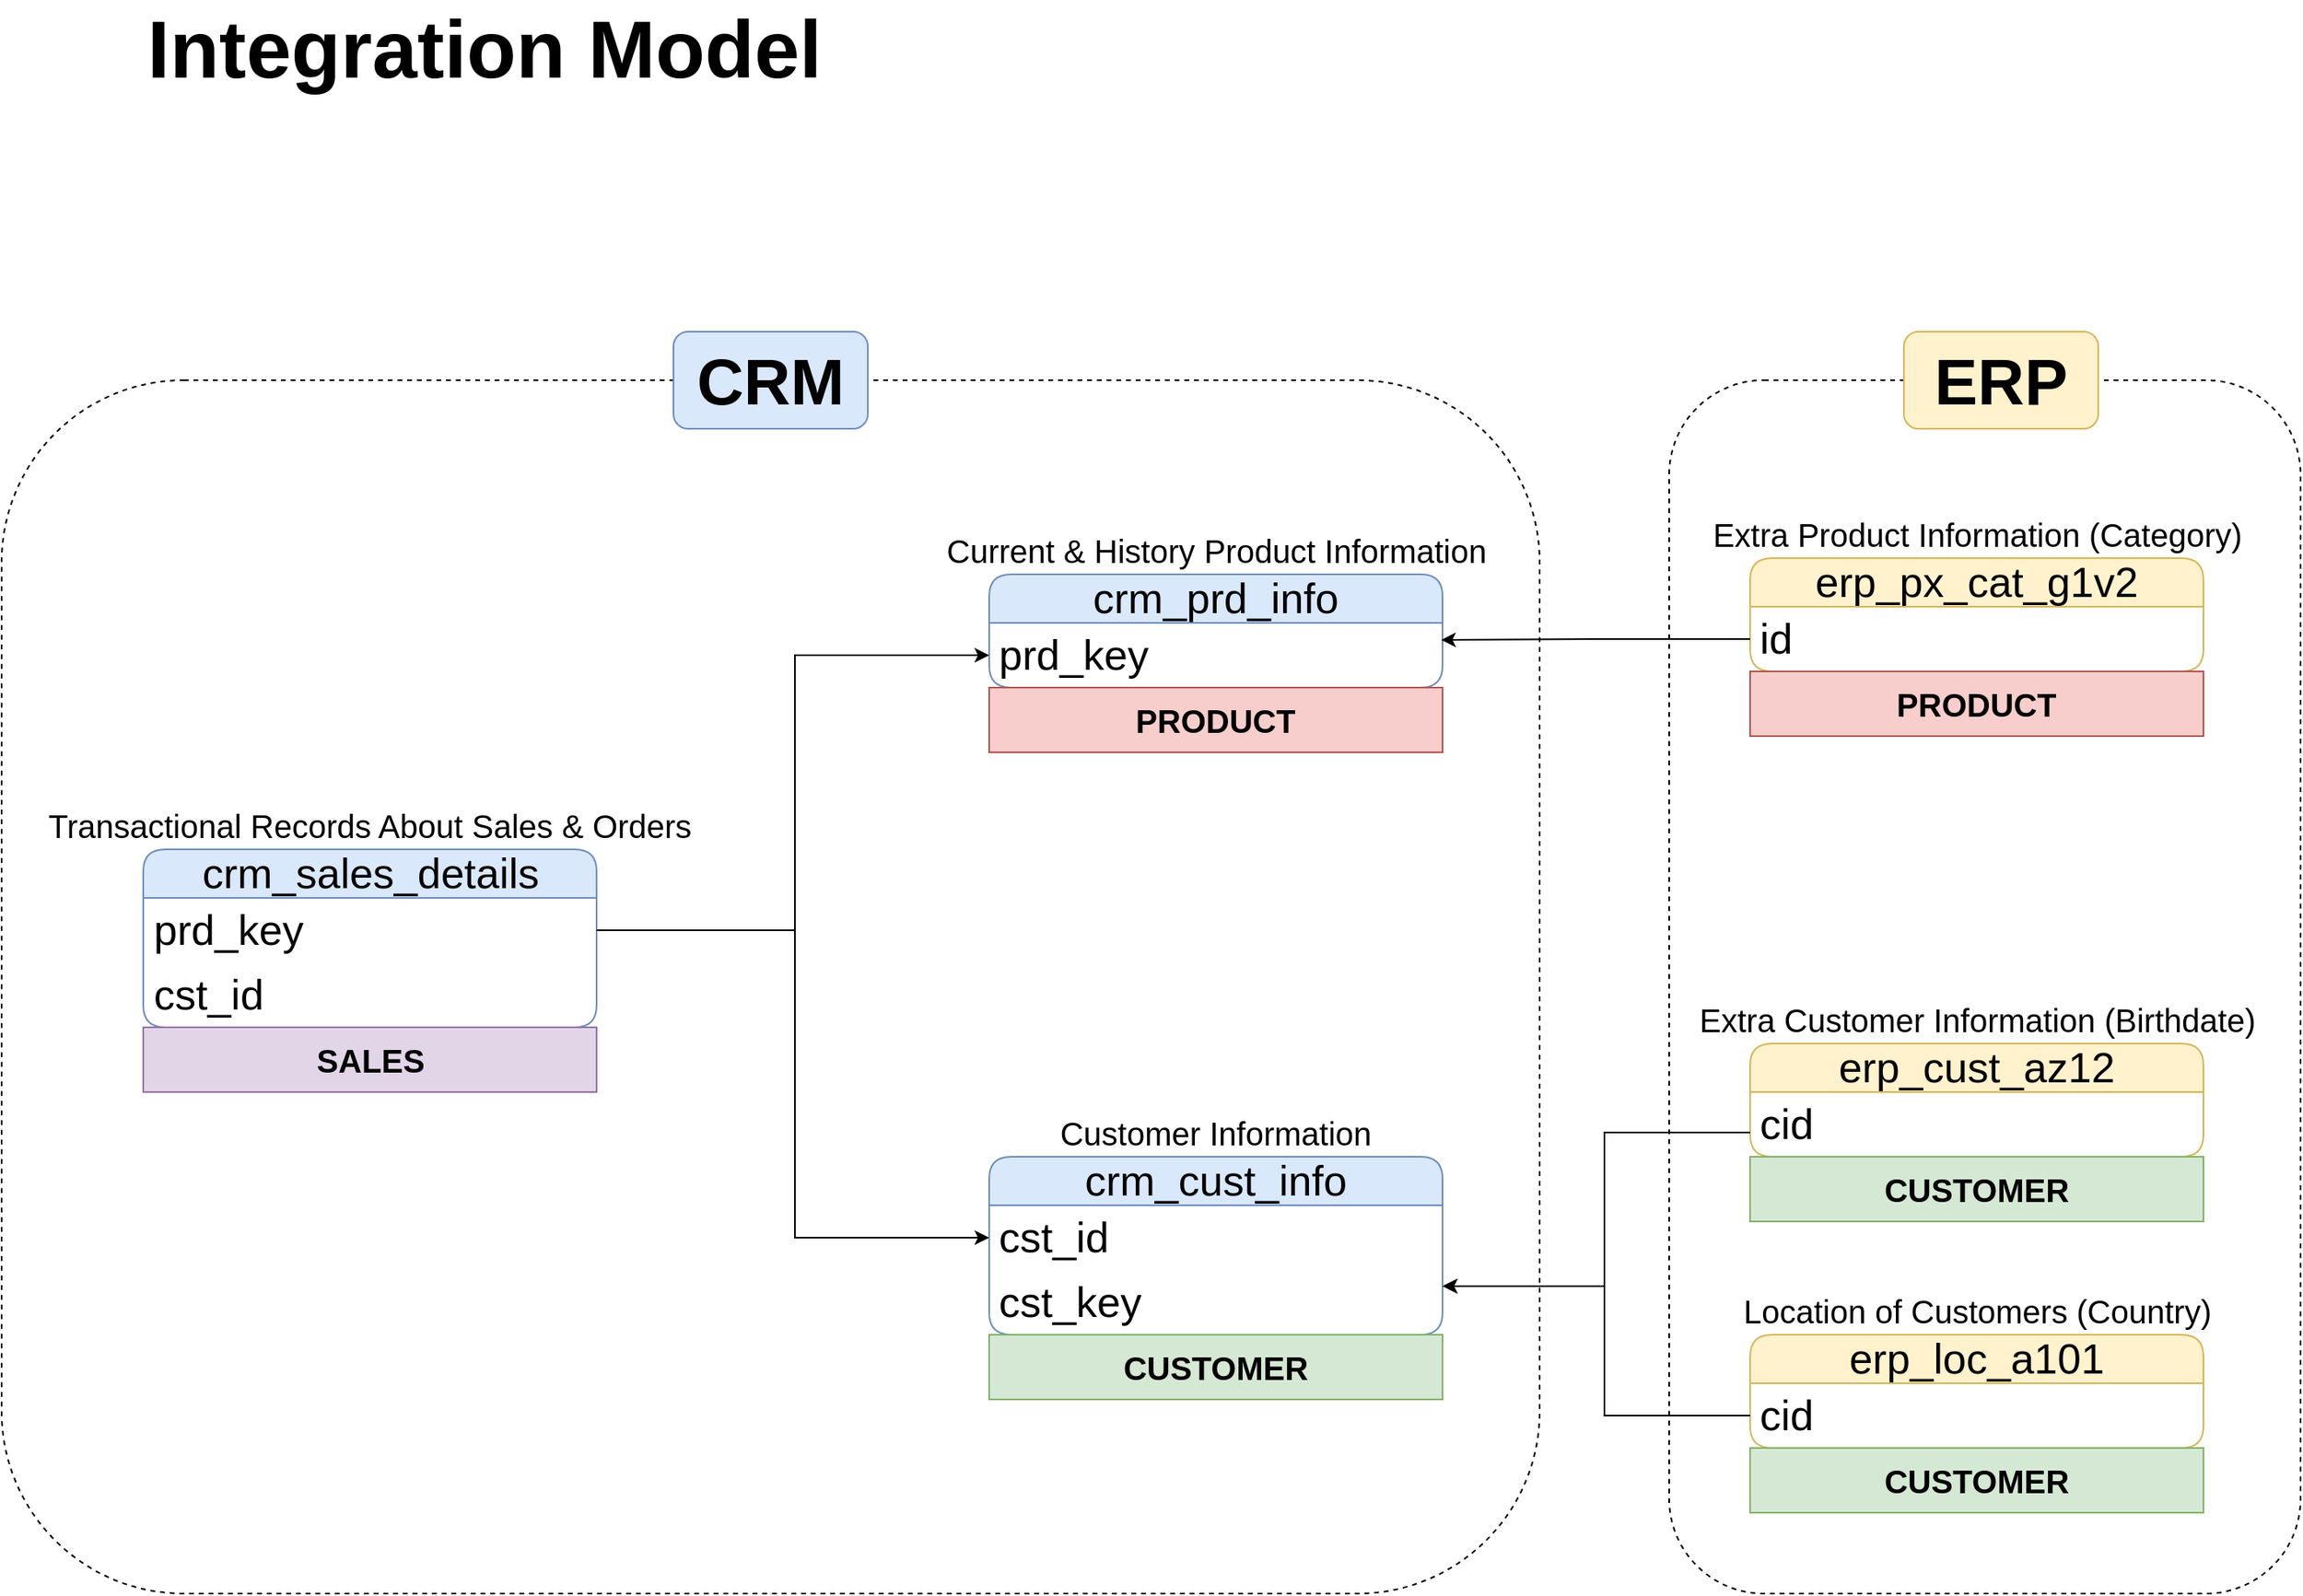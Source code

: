 <mxfile version="26.0.9">
  <diagram name="Integration Model" id="LP1oDDKJMgtklOIjWc6d">
    <mxGraphModel dx="2708" dy="1328" grid="0" gridSize="10" guides="1" tooltips="1" connect="1" arrows="1" fold="1" page="0" pageScale="1" pageWidth="827" pageHeight="1169" math="0" shadow="0">
      <root>
        <mxCell id="0" />
        <mxCell id="1" parent="0" />
        <mxCell id="garj17a8W-_Xm5w1aKJl-1" value="&lt;font style=&quot;font-size: 50px;&quot;&gt;&lt;b style=&quot;&quot;&gt;Integration Model&lt;/b&gt;&lt;/font&gt;" style="text;html=1;align=left;verticalAlign=middle;whiteSpace=wrap;rounded=0;" parent="1" vertex="1">
          <mxGeometry x="-322.5" y="80" width="622.5" height="30" as="geometry" />
        </mxCell>
        <mxCell id="garj17a8W-_Xm5w1aKJl-2" value="crm_cust_info" style="swimlane;fontStyle=0;childLayout=stackLayout;horizontal=1;startSize=30;horizontalStack=0;resizeParent=1;resizeParentMax=0;resizeLast=0;collapsible=1;marginBottom=0;whiteSpace=wrap;html=1;rounded=1;fillColor=#dae8fc;strokeColor=#6c8ebf;fontSize=26;" parent="1" vertex="1">
          <mxGeometry x="200" y="780" width="280" height="110" as="geometry" />
        </mxCell>
        <mxCell id="garj17a8W-_Xm5w1aKJl-3" value="cst_id" style="text;strokeColor=none;fillColor=none;align=left;verticalAlign=middle;spacingLeft=4;spacingRight=4;overflow=hidden;points=[[0,0.5],[1,0.5]];portConstraint=eastwest;rotatable=0;whiteSpace=wrap;html=1;fontSize=26;" parent="garj17a8W-_Xm5w1aKJl-2" vertex="1">
          <mxGeometry y="30" width="280" height="40" as="geometry" />
        </mxCell>
        <mxCell id="garj17a8W-_Xm5w1aKJl-31" value="cst_key" style="text;strokeColor=none;fillColor=none;align=left;verticalAlign=middle;spacingLeft=4;spacingRight=4;overflow=hidden;points=[[0,0.5],[1,0.5]];portConstraint=eastwest;rotatable=0;whiteSpace=wrap;html=1;fontSize=26;" parent="garj17a8W-_Xm5w1aKJl-2" vertex="1">
          <mxGeometry y="70" width="280" height="40" as="geometry" />
        </mxCell>
        <mxCell id="garj17a8W-_Xm5w1aKJl-6" value="&lt;font style=&quot;font-size: 20px;&quot;&gt;Customer Information&lt;/font&gt;" style="text;html=1;align=center;verticalAlign=middle;whiteSpace=wrap;rounded=0;" parent="1" vertex="1">
          <mxGeometry x="215" y="750" width="250" height="30" as="geometry" />
        </mxCell>
        <mxCell id="garj17a8W-_Xm5w1aKJl-7" value="crm_prd_info" style="swimlane;fontStyle=0;childLayout=stackLayout;horizontal=1;startSize=30;horizontalStack=0;resizeParent=1;resizeParentMax=0;resizeLast=0;collapsible=1;marginBottom=0;whiteSpace=wrap;html=1;rounded=1;fillColor=#dae8fc;strokeColor=#6c8ebf;fontSize=26;" parent="1" vertex="1">
          <mxGeometry x="200" y="420" width="280" height="70" as="geometry" />
        </mxCell>
        <mxCell id="garj17a8W-_Xm5w1aKJl-30" value="prd_key" style="text;strokeColor=none;fillColor=none;align=left;verticalAlign=middle;spacingLeft=4;spacingRight=4;overflow=hidden;points=[[0,0.5],[1,0.5]];portConstraint=eastwest;rotatable=0;whiteSpace=wrap;html=1;fontSize=26;" parent="garj17a8W-_Xm5w1aKJl-7" vertex="1">
          <mxGeometry y="30" width="280" height="40" as="geometry" />
        </mxCell>
        <mxCell id="garj17a8W-_Xm5w1aKJl-9" value="&lt;font style=&quot;font-size: 20px;&quot;&gt;Current &amp;amp; History Product Information&lt;/font&gt;" style="text;html=1;align=center;verticalAlign=middle;whiteSpace=wrap;rounded=0;" parent="1" vertex="1">
          <mxGeometry x="132.5" y="390" width="415" height="30" as="geometry" />
        </mxCell>
        <mxCell id="garj17a8W-_Xm5w1aKJl-10" value="crm_sales_details" style="swimlane;fontStyle=0;childLayout=stackLayout;horizontal=1;startSize=30;horizontalStack=0;resizeParent=1;resizeParentMax=0;resizeLast=0;collapsible=1;marginBottom=0;whiteSpace=wrap;html=1;rounded=1;fillColor=#dae8fc;strokeColor=#6c8ebf;fontSize=26;" parent="1" vertex="1">
          <mxGeometry x="-322.5" y="590" width="280" height="110" as="geometry" />
        </mxCell>
        <mxCell id="garj17a8W-_Xm5w1aKJl-11" value="prd_key" style="text;strokeColor=none;fillColor=none;align=left;verticalAlign=middle;spacingLeft=4;spacingRight=4;overflow=hidden;points=[[0,0.5],[1,0.5]];portConstraint=eastwest;rotatable=0;whiteSpace=wrap;html=1;fontSize=26;" parent="garj17a8W-_Xm5w1aKJl-10" vertex="1">
          <mxGeometry y="30" width="280" height="40" as="geometry" />
        </mxCell>
        <mxCell id="garj17a8W-_Xm5w1aKJl-13" value="cst_id" style="text;strokeColor=none;fillColor=none;align=left;verticalAlign=middle;spacingLeft=4;spacingRight=4;overflow=hidden;points=[[0,0.5],[1,0.5]];portConstraint=eastwest;rotatable=0;whiteSpace=wrap;html=1;fontSize=26;" parent="garj17a8W-_Xm5w1aKJl-10" vertex="1">
          <mxGeometry y="70" width="280" height="40" as="geometry" />
        </mxCell>
        <mxCell id="garj17a8W-_Xm5w1aKJl-12" value="&lt;font style=&quot;font-size: 20px;&quot;&gt;Transactional Records About Sales &amp;amp; Orders&lt;/font&gt;" style="text;html=1;align=center;verticalAlign=middle;whiteSpace=wrap;rounded=0;" parent="1" vertex="1">
          <mxGeometry x="-390" y="560" width="415" height="30" as="geometry" />
        </mxCell>
        <mxCell id="garj17a8W-_Xm5w1aKJl-14" style="edgeStyle=orthogonalEdgeStyle;rounded=0;orthogonalLoop=1;jettySize=auto;html=1;entryX=0;entryY=0.5;entryDx=0;entryDy=0;exitX=1;exitY=0.5;exitDx=0;exitDy=0;" parent="1" source="garj17a8W-_Xm5w1aKJl-11" target="garj17a8W-_Xm5w1aKJl-3" edge="1">
          <mxGeometry relative="1" as="geometry">
            <mxPoint x="210" y="550" as="targetPoint" />
            <Array as="points">
              <mxPoint x="80" y="640" />
              <mxPoint x="80" y="830" />
            </Array>
          </mxGeometry>
        </mxCell>
        <mxCell id="garj17a8W-_Xm5w1aKJl-15" style="edgeStyle=orthogonalEdgeStyle;rounded=0;orthogonalLoop=1;jettySize=auto;html=1;entryX=0;entryY=0.5;entryDx=0;entryDy=0;" parent="1" source="garj17a8W-_Xm5w1aKJl-11" target="garj17a8W-_Xm5w1aKJl-30" edge="1">
          <mxGeometry relative="1" as="geometry">
            <mxPoint x="200" y="455" as="targetPoint" />
            <Array as="points">
              <mxPoint x="80" y="640" />
              <mxPoint x="80" y="470" />
            </Array>
          </mxGeometry>
        </mxCell>
        <mxCell id="garj17a8W-_Xm5w1aKJl-16" value="erp_cust_az12" style="swimlane;fontStyle=0;childLayout=stackLayout;horizontal=1;startSize=30;horizontalStack=0;resizeParent=1;resizeParentMax=0;resizeLast=0;collapsible=1;marginBottom=0;whiteSpace=wrap;html=1;rounded=1;fillColor=#fff2cc;strokeColor=#d6b656;fontSize=26;" parent="1" vertex="1">
          <mxGeometry x="670" y="710" width="280" height="70" as="geometry" />
        </mxCell>
        <mxCell id="garj17a8W-_Xm5w1aKJl-17" value="cid" style="text;strokeColor=none;fillColor=none;align=left;verticalAlign=middle;spacingLeft=4;spacingRight=4;overflow=hidden;points=[[0,0.5],[1,0.5]];portConstraint=eastwest;rotatable=0;whiteSpace=wrap;html=1;fontSize=26;" parent="garj17a8W-_Xm5w1aKJl-16" vertex="1">
          <mxGeometry y="30" width="280" height="40" as="geometry" />
        </mxCell>
        <mxCell id="garj17a8W-_Xm5w1aKJl-18" value="&lt;font style=&quot;font-size: 20px;&quot;&gt;Extra Customer Information (Birthdate)&lt;/font&gt;" style="text;html=1;align=center;verticalAlign=middle;whiteSpace=wrap;rounded=0;" parent="1" vertex="1">
          <mxGeometry x="627.5" y="680" width="365" height="30" as="geometry" />
        </mxCell>
        <mxCell id="garj17a8W-_Xm5w1aKJl-21" value="erp_loc_a101" style="swimlane;fontStyle=0;childLayout=stackLayout;horizontal=1;startSize=30;horizontalStack=0;resizeParent=1;resizeParentMax=0;resizeLast=0;collapsible=1;marginBottom=0;whiteSpace=wrap;html=1;rounded=1;fillColor=#fff2cc;strokeColor=#d6b656;fontSize=26;" parent="1" vertex="1">
          <mxGeometry x="670" y="890" width="280" height="70" as="geometry" />
        </mxCell>
        <mxCell id="garj17a8W-_Xm5w1aKJl-22" value="cid" style="text;strokeColor=none;fillColor=none;align=left;verticalAlign=middle;spacingLeft=4;spacingRight=4;overflow=hidden;points=[[0,0.5],[1,0.5]];portConstraint=eastwest;rotatable=0;whiteSpace=wrap;html=1;fontSize=26;" parent="garj17a8W-_Xm5w1aKJl-21" vertex="1">
          <mxGeometry y="30" width="280" height="40" as="geometry" />
        </mxCell>
        <mxCell id="garj17a8W-_Xm5w1aKJl-23" value="&lt;font style=&quot;font-size: 20px;&quot;&gt;Location of Customers (Country)&lt;/font&gt;" style="text;html=1;align=center;verticalAlign=middle;whiteSpace=wrap;rounded=0;" parent="1" vertex="1">
          <mxGeometry x="642.5" y="860" width="335" height="30" as="geometry" />
        </mxCell>
        <mxCell id="garj17a8W-_Xm5w1aKJl-25" value="erp_px_cat_g1v2" style="swimlane;fontStyle=0;childLayout=stackLayout;horizontal=1;startSize=30;horizontalStack=0;resizeParent=1;resizeParentMax=0;resizeLast=0;collapsible=1;marginBottom=0;whiteSpace=wrap;html=1;rounded=1;fillColor=#fff2cc;strokeColor=#d6b656;fontSize=26;" parent="1" vertex="1">
          <mxGeometry x="670" y="410" width="280" height="70" as="geometry" />
        </mxCell>
        <mxCell id="garj17a8W-_Xm5w1aKJl-26" value="id" style="text;strokeColor=none;fillColor=none;align=left;verticalAlign=middle;spacingLeft=4;spacingRight=4;overflow=hidden;points=[[0,0.5],[1,0.5]];portConstraint=eastwest;rotatable=0;whiteSpace=wrap;html=1;fontSize=26;" parent="garj17a8W-_Xm5w1aKJl-25" vertex="1">
          <mxGeometry y="30" width="280" height="40" as="geometry" />
        </mxCell>
        <mxCell id="garj17a8W-_Xm5w1aKJl-27" value="&lt;font style=&quot;font-size: 20px;&quot;&gt;Extra Product Information (Category)&lt;/font&gt;" style="text;html=1;align=center;verticalAlign=middle;whiteSpace=wrap;rounded=0;" parent="1" vertex="1">
          <mxGeometry x="632.5" y="380" width="355" height="30" as="geometry" />
        </mxCell>
        <mxCell id="garj17a8W-_Xm5w1aKJl-29" style="edgeStyle=orthogonalEdgeStyle;rounded=0;orthogonalLoop=1;jettySize=auto;html=1;exitX=0;exitY=0.5;exitDx=0;exitDy=0;entryX=0.997;entryY=0.264;entryDx=0;entryDy=0;entryPerimeter=0;" parent="1" source="garj17a8W-_Xm5w1aKJl-26" target="garj17a8W-_Xm5w1aKJl-30" edge="1">
          <mxGeometry relative="1" as="geometry">
            <mxPoint x="669" y="420" as="sourcePoint" />
            <mxPoint x="490" y="460" as="targetPoint" />
          </mxGeometry>
        </mxCell>
        <mxCell id="garj17a8W-_Xm5w1aKJl-32" style="edgeStyle=orthogonalEdgeStyle;rounded=0;orthogonalLoop=1;jettySize=auto;html=1;" parent="1" source="garj17a8W-_Xm5w1aKJl-16" edge="1">
          <mxGeometry relative="1" as="geometry">
            <mxPoint x="480" y="860" as="targetPoint" />
            <Array as="points">
              <mxPoint x="580" y="765" />
              <mxPoint x="580" y="860" />
              <mxPoint x="480" y="860" />
            </Array>
          </mxGeometry>
        </mxCell>
        <mxCell id="garj17a8W-_Xm5w1aKJl-33" value="" style="rounded=1;whiteSpace=wrap;html=1;fillColor=none;dashed=1;" parent="1" vertex="1">
          <mxGeometry x="-410" y="300" width="950" height="750" as="geometry" />
        </mxCell>
        <mxCell id="garj17a8W-_Xm5w1aKJl-34" value="&lt;font style=&quot;font-size: 40px;&quot;&gt;&lt;b&gt;CRM&lt;/b&gt;&lt;/font&gt;" style="rounded=1;whiteSpace=wrap;html=1;fillColor=#dae8fc;strokeColor=#6c8ebf;" parent="1" vertex="1">
          <mxGeometry x="5" y="270" width="120" height="60" as="geometry" />
        </mxCell>
        <mxCell id="garj17a8W-_Xm5w1aKJl-35" value="" style="rounded=1;whiteSpace=wrap;html=1;fillColor=none;dashed=1;" parent="1" vertex="1">
          <mxGeometry x="620" y="300" width="390" height="750" as="geometry" />
        </mxCell>
        <mxCell id="garj17a8W-_Xm5w1aKJl-36" value="&lt;font style=&quot;font-size: 40px;&quot;&gt;&lt;b&gt;ERP&lt;/b&gt;&lt;/font&gt;" style="rounded=1;whiteSpace=wrap;html=1;fillColor=#fff2cc;strokeColor=#d6b656;" parent="1" vertex="1">
          <mxGeometry x="765" y="270" width="120" height="60" as="geometry" />
        </mxCell>
        <mxCell id="yexuNOG57RsC2mF9LxEx-1" value="&lt;font style=&quot;font-size: 20px;&quot;&gt;&lt;b&gt;PRODUCT&lt;/b&gt;&lt;/font&gt;" style="text;html=1;strokeColor=#b85450;fillColor=#f8cecc;align=center;verticalAlign=middle;whiteSpace=wrap;overflow=hidden;" parent="1" vertex="1">
          <mxGeometry x="200" y="490" width="280" height="40" as="geometry" />
        </mxCell>
        <mxCell id="yexuNOG57RsC2mF9LxEx-2" value="&lt;font style=&quot;font-size: 20px;&quot;&gt;&lt;b&gt;PRODUCT&lt;/b&gt;&lt;/font&gt;" style="text;html=1;strokeColor=#b85450;fillColor=#f8cecc;align=center;verticalAlign=middle;whiteSpace=wrap;overflow=hidden;" parent="1" vertex="1">
          <mxGeometry x="670" y="480" width="280" height="40" as="geometry" />
        </mxCell>
        <mxCell id="yexuNOG57RsC2mF9LxEx-3" value="&lt;font style=&quot;font-size: 20px;&quot;&gt;&lt;b&gt;CUSTOMER&lt;/b&gt;&lt;/font&gt;" style="text;html=1;strokeColor=#82b366;fillColor=#d5e8d4;align=center;verticalAlign=middle;whiteSpace=wrap;overflow=hidden;" parent="1" vertex="1">
          <mxGeometry x="200" y="890" width="280" height="40" as="geometry" />
        </mxCell>
        <mxCell id="yexuNOG57RsC2mF9LxEx-4" value="&lt;font style=&quot;font-size: 20px;&quot;&gt;&lt;b&gt;CUSTOMER&lt;/b&gt;&lt;/font&gt;" style="text;html=1;strokeColor=#82b366;fillColor=#d5e8d4;align=center;verticalAlign=middle;whiteSpace=wrap;overflow=hidden;" parent="1" vertex="1">
          <mxGeometry x="670" y="960" width="280" height="40" as="geometry" />
        </mxCell>
        <mxCell id="yexuNOG57RsC2mF9LxEx-5" value="&lt;font style=&quot;font-size: 20px;&quot;&gt;&lt;b&gt;CUSTOMER&lt;/b&gt;&lt;/font&gt;" style="text;html=1;strokeColor=#82b366;fillColor=#d5e8d4;align=center;verticalAlign=middle;whiteSpace=wrap;overflow=hidden;" parent="1" vertex="1">
          <mxGeometry x="670" y="780" width="280" height="40" as="geometry" />
        </mxCell>
        <mxCell id="garj17a8W-_Xm5w1aKJl-24" style="edgeStyle=orthogonalEdgeStyle;rounded=0;orthogonalLoop=1;jettySize=auto;html=1;exitX=0;exitY=0.5;exitDx=0;exitDy=0;entryX=0.937;entryY=0.747;entryDx=0;entryDy=0;entryPerimeter=0;" parent="1" source="garj17a8W-_Xm5w1aKJl-22" target="garj17a8W-_Xm5w1aKJl-33" edge="1">
          <mxGeometry relative="1" as="geometry">
            <mxPoint x="669" y="933" as="sourcePoint" />
            <mxPoint x="480" y="870" as="targetPoint" />
            <Array as="points">
              <mxPoint x="580" y="940" />
              <mxPoint x="580" y="860" />
              <mxPoint x="480" y="860" />
            </Array>
          </mxGeometry>
        </mxCell>
        <mxCell id="yexuNOG57RsC2mF9LxEx-6" value="&lt;font style=&quot;font-size: 20px;&quot;&gt;&lt;b&gt;SALES&lt;/b&gt;&lt;/font&gt;" style="text;html=1;strokeColor=#9673a6;fillColor=#e1d5e7;align=center;verticalAlign=middle;whiteSpace=wrap;overflow=hidden;" parent="1" vertex="1">
          <mxGeometry x="-322.5" y="700" width="280" height="40" as="geometry" />
        </mxCell>
      </root>
    </mxGraphModel>
  </diagram>
</mxfile>
